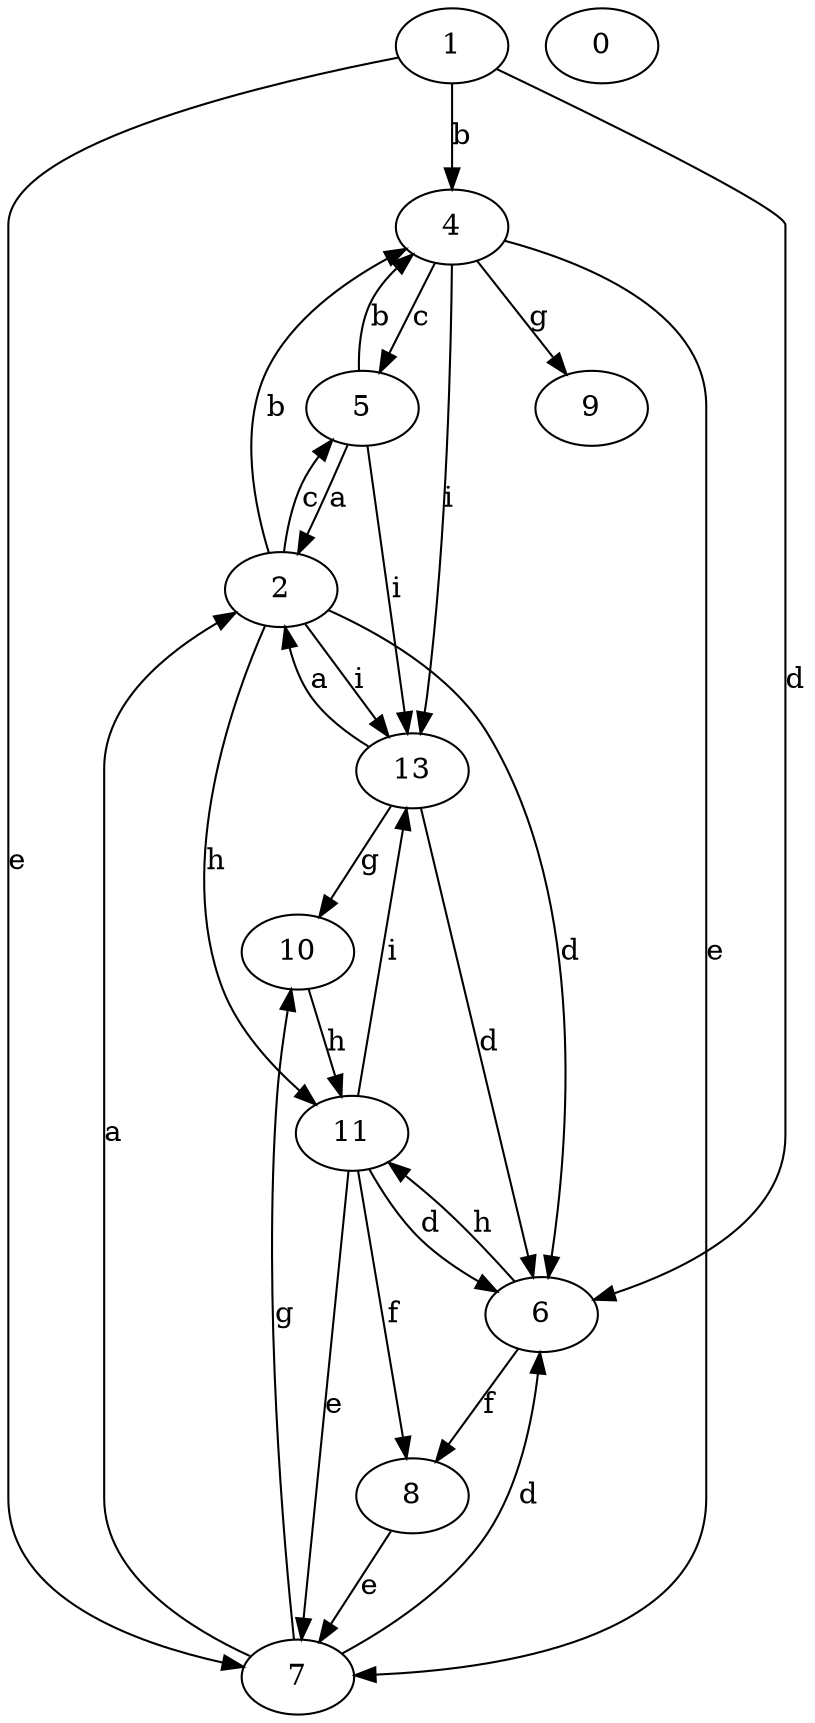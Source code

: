 strict digraph  {
1;
2;
4;
5;
6;
0;
7;
8;
9;
10;
11;
13;
1 -> 4  [label=b];
1 -> 6  [label=d];
1 -> 7  [label=e];
2 -> 4  [label=b];
2 -> 5  [label=c];
2 -> 6  [label=d];
2 -> 11  [label=h];
2 -> 13  [label=i];
4 -> 5  [label=c];
4 -> 7  [label=e];
4 -> 9  [label=g];
4 -> 13  [label=i];
5 -> 2  [label=a];
5 -> 4  [label=b];
5 -> 13  [label=i];
6 -> 8  [label=f];
6 -> 11  [label=h];
7 -> 2  [label=a];
7 -> 6  [label=d];
7 -> 10  [label=g];
8 -> 7  [label=e];
10 -> 11  [label=h];
11 -> 6  [label=d];
11 -> 7  [label=e];
11 -> 8  [label=f];
11 -> 13  [label=i];
13 -> 2  [label=a];
13 -> 6  [label=d];
13 -> 10  [label=g];
}

